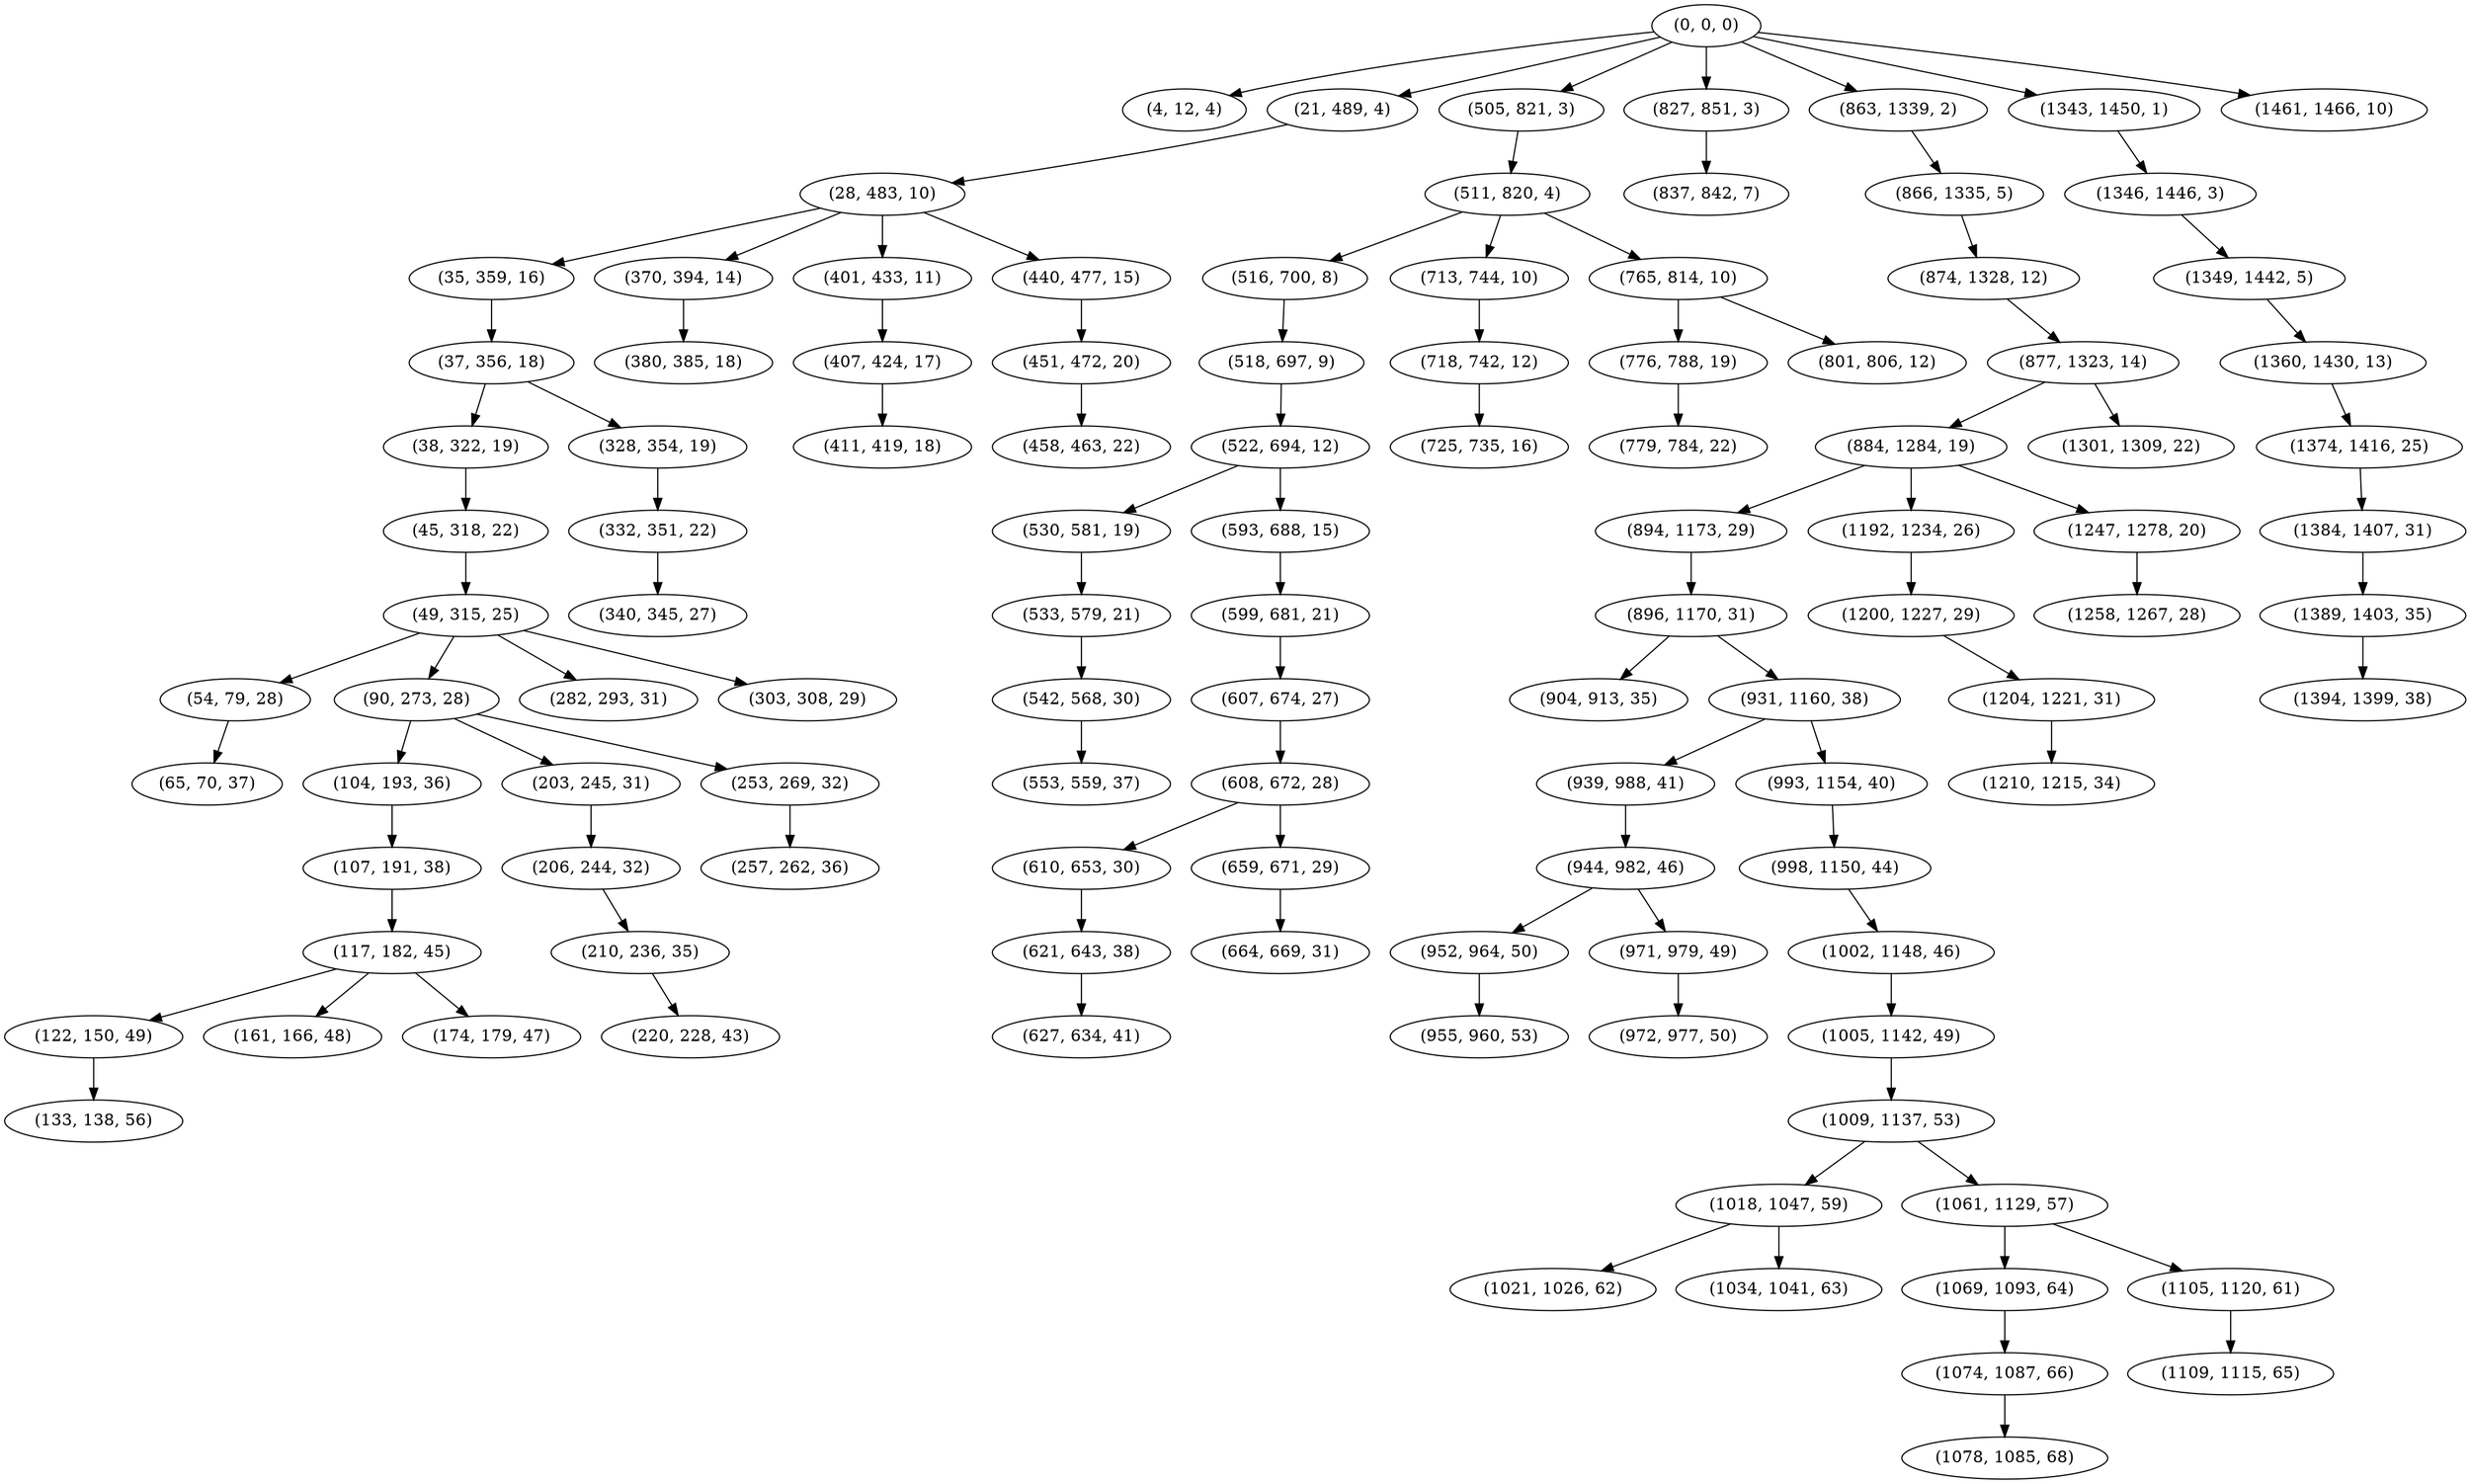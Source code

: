 digraph tree {
    "(0, 0, 0)";
    "(4, 12, 4)";
    "(21, 489, 4)";
    "(28, 483, 10)";
    "(35, 359, 16)";
    "(37, 356, 18)";
    "(38, 322, 19)";
    "(45, 318, 22)";
    "(49, 315, 25)";
    "(54, 79, 28)";
    "(65, 70, 37)";
    "(90, 273, 28)";
    "(104, 193, 36)";
    "(107, 191, 38)";
    "(117, 182, 45)";
    "(122, 150, 49)";
    "(133, 138, 56)";
    "(161, 166, 48)";
    "(174, 179, 47)";
    "(203, 245, 31)";
    "(206, 244, 32)";
    "(210, 236, 35)";
    "(220, 228, 43)";
    "(253, 269, 32)";
    "(257, 262, 36)";
    "(282, 293, 31)";
    "(303, 308, 29)";
    "(328, 354, 19)";
    "(332, 351, 22)";
    "(340, 345, 27)";
    "(370, 394, 14)";
    "(380, 385, 18)";
    "(401, 433, 11)";
    "(407, 424, 17)";
    "(411, 419, 18)";
    "(440, 477, 15)";
    "(451, 472, 20)";
    "(458, 463, 22)";
    "(505, 821, 3)";
    "(511, 820, 4)";
    "(516, 700, 8)";
    "(518, 697, 9)";
    "(522, 694, 12)";
    "(530, 581, 19)";
    "(533, 579, 21)";
    "(542, 568, 30)";
    "(553, 559, 37)";
    "(593, 688, 15)";
    "(599, 681, 21)";
    "(607, 674, 27)";
    "(608, 672, 28)";
    "(610, 653, 30)";
    "(621, 643, 38)";
    "(627, 634, 41)";
    "(659, 671, 29)";
    "(664, 669, 31)";
    "(713, 744, 10)";
    "(718, 742, 12)";
    "(725, 735, 16)";
    "(765, 814, 10)";
    "(776, 788, 19)";
    "(779, 784, 22)";
    "(801, 806, 12)";
    "(827, 851, 3)";
    "(837, 842, 7)";
    "(863, 1339, 2)";
    "(866, 1335, 5)";
    "(874, 1328, 12)";
    "(877, 1323, 14)";
    "(884, 1284, 19)";
    "(894, 1173, 29)";
    "(896, 1170, 31)";
    "(904, 913, 35)";
    "(931, 1160, 38)";
    "(939, 988, 41)";
    "(944, 982, 46)";
    "(952, 964, 50)";
    "(955, 960, 53)";
    "(971, 979, 49)";
    "(972, 977, 50)";
    "(993, 1154, 40)";
    "(998, 1150, 44)";
    "(1002, 1148, 46)";
    "(1005, 1142, 49)";
    "(1009, 1137, 53)";
    "(1018, 1047, 59)";
    "(1021, 1026, 62)";
    "(1034, 1041, 63)";
    "(1061, 1129, 57)";
    "(1069, 1093, 64)";
    "(1074, 1087, 66)";
    "(1078, 1085, 68)";
    "(1105, 1120, 61)";
    "(1109, 1115, 65)";
    "(1192, 1234, 26)";
    "(1200, 1227, 29)";
    "(1204, 1221, 31)";
    "(1210, 1215, 34)";
    "(1247, 1278, 20)";
    "(1258, 1267, 28)";
    "(1301, 1309, 22)";
    "(1343, 1450, 1)";
    "(1346, 1446, 3)";
    "(1349, 1442, 5)";
    "(1360, 1430, 13)";
    "(1374, 1416, 25)";
    "(1384, 1407, 31)";
    "(1389, 1403, 35)";
    "(1394, 1399, 38)";
    "(1461, 1466, 10)";
    "(0, 0, 0)" -> "(4, 12, 4)";
    "(0, 0, 0)" -> "(21, 489, 4)";
    "(0, 0, 0)" -> "(505, 821, 3)";
    "(0, 0, 0)" -> "(827, 851, 3)";
    "(0, 0, 0)" -> "(863, 1339, 2)";
    "(0, 0, 0)" -> "(1343, 1450, 1)";
    "(0, 0, 0)" -> "(1461, 1466, 10)";
    "(21, 489, 4)" -> "(28, 483, 10)";
    "(28, 483, 10)" -> "(35, 359, 16)";
    "(28, 483, 10)" -> "(370, 394, 14)";
    "(28, 483, 10)" -> "(401, 433, 11)";
    "(28, 483, 10)" -> "(440, 477, 15)";
    "(35, 359, 16)" -> "(37, 356, 18)";
    "(37, 356, 18)" -> "(38, 322, 19)";
    "(37, 356, 18)" -> "(328, 354, 19)";
    "(38, 322, 19)" -> "(45, 318, 22)";
    "(45, 318, 22)" -> "(49, 315, 25)";
    "(49, 315, 25)" -> "(54, 79, 28)";
    "(49, 315, 25)" -> "(90, 273, 28)";
    "(49, 315, 25)" -> "(282, 293, 31)";
    "(49, 315, 25)" -> "(303, 308, 29)";
    "(54, 79, 28)" -> "(65, 70, 37)";
    "(90, 273, 28)" -> "(104, 193, 36)";
    "(90, 273, 28)" -> "(203, 245, 31)";
    "(90, 273, 28)" -> "(253, 269, 32)";
    "(104, 193, 36)" -> "(107, 191, 38)";
    "(107, 191, 38)" -> "(117, 182, 45)";
    "(117, 182, 45)" -> "(122, 150, 49)";
    "(117, 182, 45)" -> "(161, 166, 48)";
    "(117, 182, 45)" -> "(174, 179, 47)";
    "(122, 150, 49)" -> "(133, 138, 56)";
    "(203, 245, 31)" -> "(206, 244, 32)";
    "(206, 244, 32)" -> "(210, 236, 35)";
    "(210, 236, 35)" -> "(220, 228, 43)";
    "(253, 269, 32)" -> "(257, 262, 36)";
    "(328, 354, 19)" -> "(332, 351, 22)";
    "(332, 351, 22)" -> "(340, 345, 27)";
    "(370, 394, 14)" -> "(380, 385, 18)";
    "(401, 433, 11)" -> "(407, 424, 17)";
    "(407, 424, 17)" -> "(411, 419, 18)";
    "(440, 477, 15)" -> "(451, 472, 20)";
    "(451, 472, 20)" -> "(458, 463, 22)";
    "(505, 821, 3)" -> "(511, 820, 4)";
    "(511, 820, 4)" -> "(516, 700, 8)";
    "(511, 820, 4)" -> "(713, 744, 10)";
    "(511, 820, 4)" -> "(765, 814, 10)";
    "(516, 700, 8)" -> "(518, 697, 9)";
    "(518, 697, 9)" -> "(522, 694, 12)";
    "(522, 694, 12)" -> "(530, 581, 19)";
    "(522, 694, 12)" -> "(593, 688, 15)";
    "(530, 581, 19)" -> "(533, 579, 21)";
    "(533, 579, 21)" -> "(542, 568, 30)";
    "(542, 568, 30)" -> "(553, 559, 37)";
    "(593, 688, 15)" -> "(599, 681, 21)";
    "(599, 681, 21)" -> "(607, 674, 27)";
    "(607, 674, 27)" -> "(608, 672, 28)";
    "(608, 672, 28)" -> "(610, 653, 30)";
    "(608, 672, 28)" -> "(659, 671, 29)";
    "(610, 653, 30)" -> "(621, 643, 38)";
    "(621, 643, 38)" -> "(627, 634, 41)";
    "(659, 671, 29)" -> "(664, 669, 31)";
    "(713, 744, 10)" -> "(718, 742, 12)";
    "(718, 742, 12)" -> "(725, 735, 16)";
    "(765, 814, 10)" -> "(776, 788, 19)";
    "(765, 814, 10)" -> "(801, 806, 12)";
    "(776, 788, 19)" -> "(779, 784, 22)";
    "(827, 851, 3)" -> "(837, 842, 7)";
    "(863, 1339, 2)" -> "(866, 1335, 5)";
    "(866, 1335, 5)" -> "(874, 1328, 12)";
    "(874, 1328, 12)" -> "(877, 1323, 14)";
    "(877, 1323, 14)" -> "(884, 1284, 19)";
    "(877, 1323, 14)" -> "(1301, 1309, 22)";
    "(884, 1284, 19)" -> "(894, 1173, 29)";
    "(884, 1284, 19)" -> "(1192, 1234, 26)";
    "(884, 1284, 19)" -> "(1247, 1278, 20)";
    "(894, 1173, 29)" -> "(896, 1170, 31)";
    "(896, 1170, 31)" -> "(904, 913, 35)";
    "(896, 1170, 31)" -> "(931, 1160, 38)";
    "(931, 1160, 38)" -> "(939, 988, 41)";
    "(931, 1160, 38)" -> "(993, 1154, 40)";
    "(939, 988, 41)" -> "(944, 982, 46)";
    "(944, 982, 46)" -> "(952, 964, 50)";
    "(944, 982, 46)" -> "(971, 979, 49)";
    "(952, 964, 50)" -> "(955, 960, 53)";
    "(971, 979, 49)" -> "(972, 977, 50)";
    "(993, 1154, 40)" -> "(998, 1150, 44)";
    "(998, 1150, 44)" -> "(1002, 1148, 46)";
    "(1002, 1148, 46)" -> "(1005, 1142, 49)";
    "(1005, 1142, 49)" -> "(1009, 1137, 53)";
    "(1009, 1137, 53)" -> "(1018, 1047, 59)";
    "(1009, 1137, 53)" -> "(1061, 1129, 57)";
    "(1018, 1047, 59)" -> "(1021, 1026, 62)";
    "(1018, 1047, 59)" -> "(1034, 1041, 63)";
    "(1061, 1129, 57)" -> "(1069, 1093, 64)";
    "(1061, 1129, 57)" -> "(1105, 1120, 61)";
    "(1069, 1093, 64)" -> "(1074, 1087, 66)";
    "(1074, 1087, 66)" -> "(1078, 1085, 68)";
    "(1105, 1120, 61)" -> "(1109, 1115, 65)";
    "(1192, 1234, 26)" -> "(1200, 1227, 29)";
    "(1200, 1227, 29)" -> "(1204, 1221, 31)";
    "(1204, 1221, 31)" -> "(1210, 1215, 34)";
    "(1247, 1278, 20)" -> "(1258, 1267, 28)";
    "(1343, 1450, 1)" -> "(1346, 1446, 3)";
    "(1346, 1446, 3)" -> "(1349, 1442, 5)";
    "(1349, 1442, 5)" -> "(1360, 1430, 13)";
    "(1360, 1430, 13)" -> "(1374, 1416, 25)";
    "(1374, 1416, 25)" -> "(1384, 1407, 31)";
    "(1384, 1407, 31)" -> "(1389, 1403, 35)";
    "(1389, 1403, 35)" -> "(1394, 1399, 38)";
}
